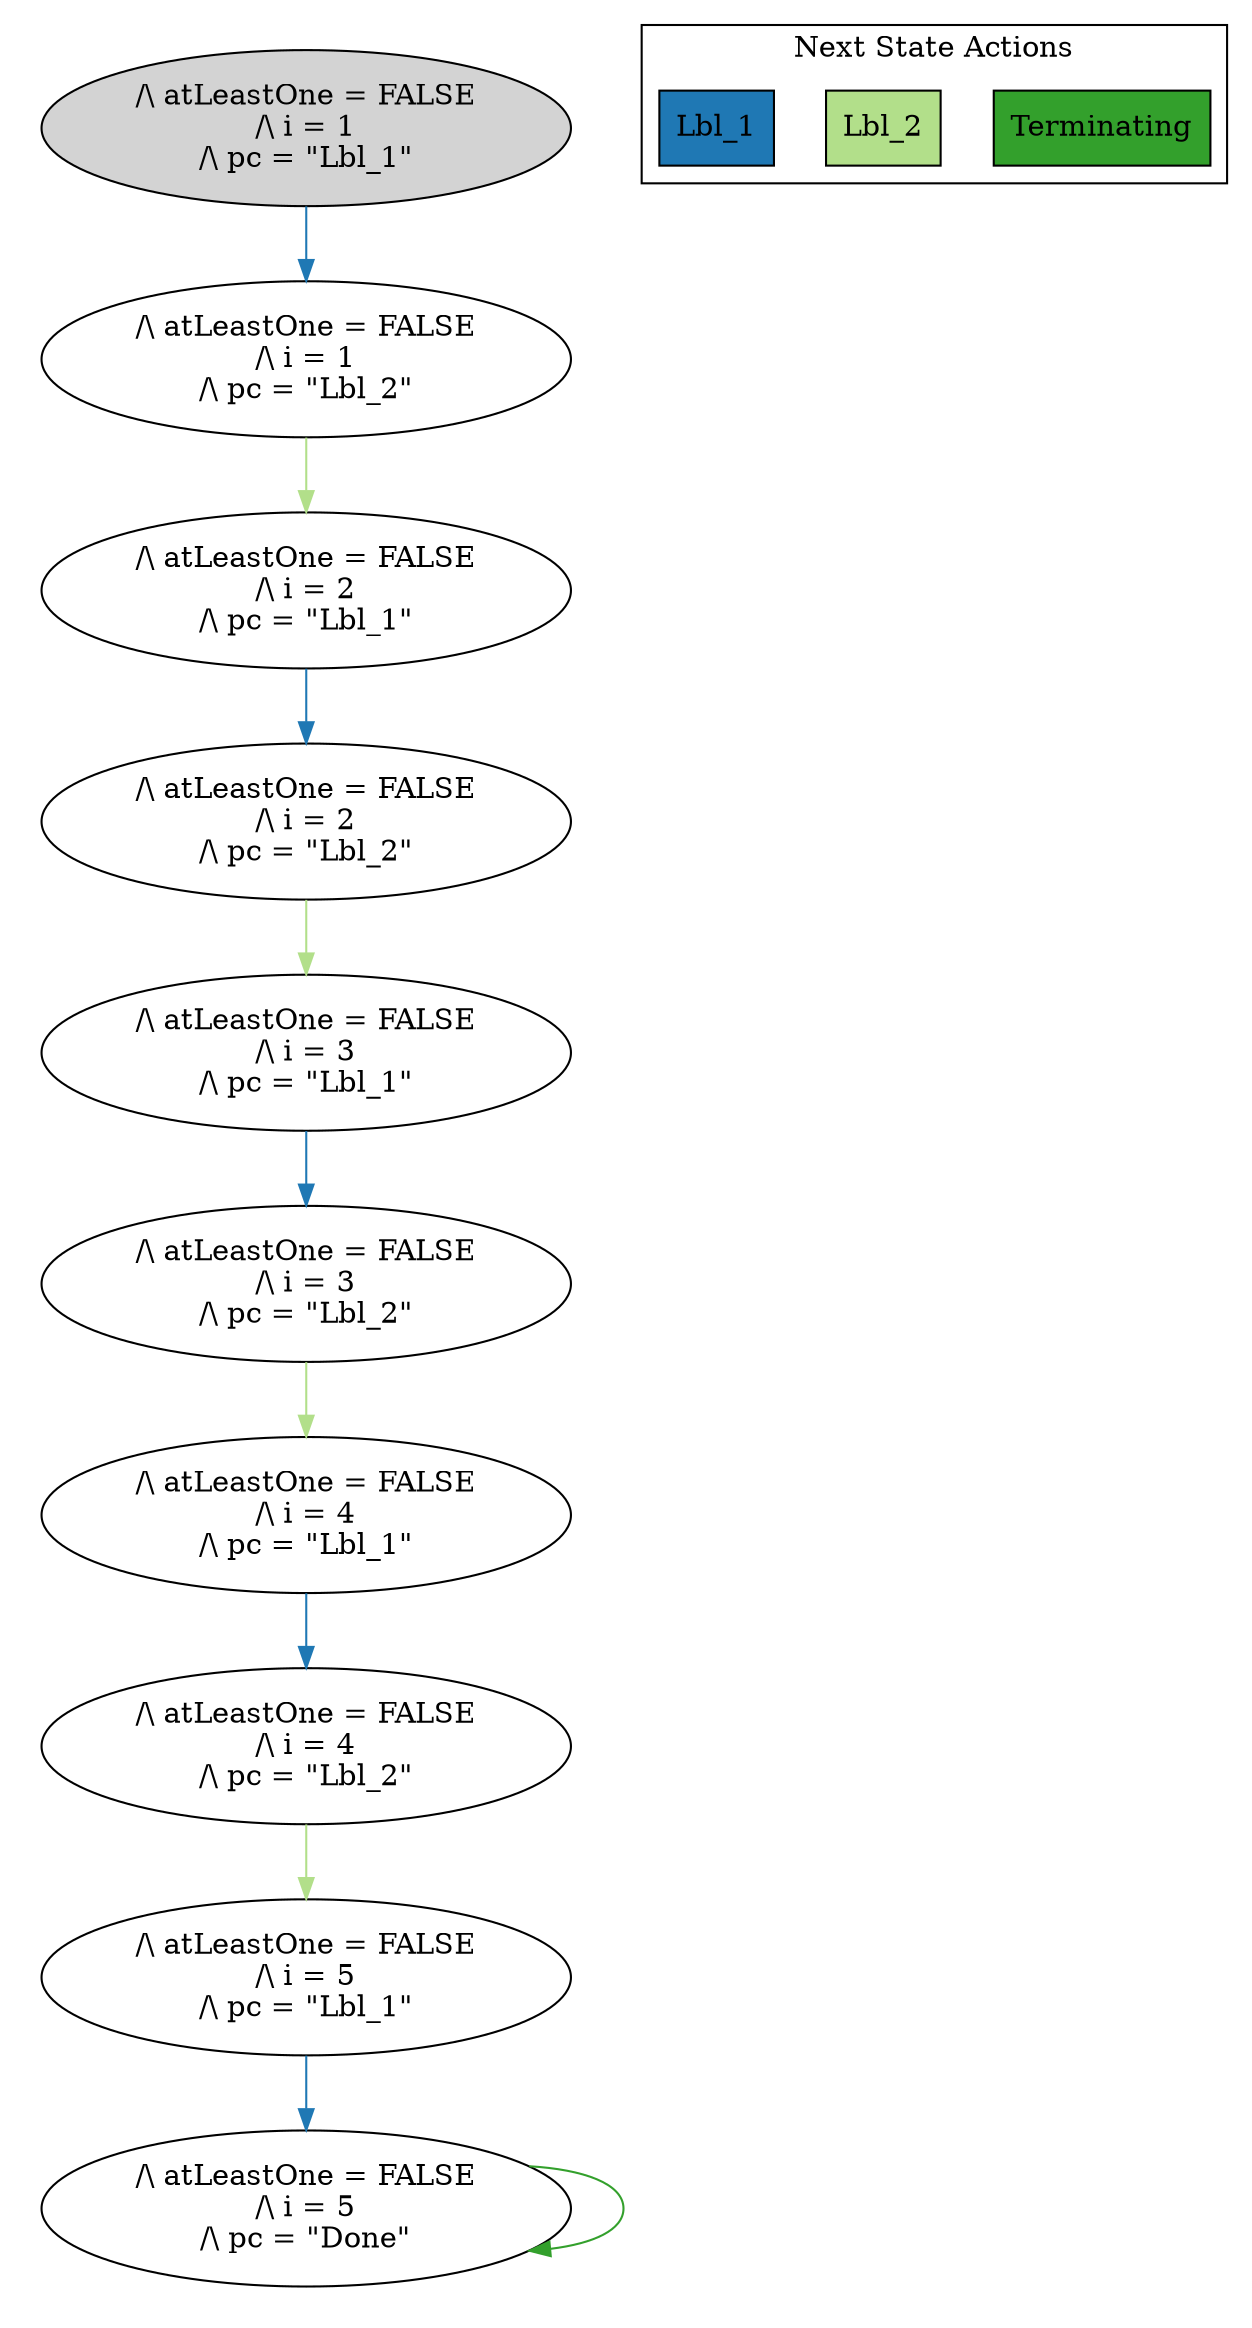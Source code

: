 strict digraph DiskGraph {
edge [colorscheme="paired12"]
nodesep=0.35;
subgraph cluster_graph {
color="white";
-3764442252656921517 [label="/\\ atLeastOne = FALSE\n/\\ i = 1\n/\\ pc = \"Lbl_1\"",style = filled]
-3764442252656921517 -> -1713357262266198101 [label="",color="2",fontcolor="2"];
-1713357262266198101 [label="/\\ atLeastOne = FALSE\n/\\ i = 1\n/\\ pc = \"Lbl_2\""];
-1713357262266198101 -> 2129498527382816544 [label="",color="3",fontcolor="3"];
2129498527382816544 [label="/\\ atLeastOne = FALSE\n/\\ i = 2\n/\\ pc = \"Lbl_1\""];
2129498527382816544 -> 4501227647056930008 [label="",color="2",fontcolor="2"];
4501227647056930008 [label="/\\ atLeastOne = FALSE\n/\\ i = 2\n/\\ pc = \"Lbl_2\""];
4501227647056930008 -> -4154375513031709034 [label="",color="3",fontcolor="3"];
-4154375513031709034 [label="/\\ atLeastOne = FALSE\n/\\ i = 3\n/\\ pc = \"Lbl_1\""];
-4154375513031709034 -> -1899854483206582930 [label="",color="2",fontcolor="2"];
-1899854483206582930 [label="/\\ atLeastOne = FALSE\n/\\ i = 3\n/\\ pc = \"Lbl_2\""];
-1899854483206582930 -> 802389452992161903 [label="",color="3",fontcolor="3"];
802389452992161903 [label="/\\ atLeastOne = FALSE\n/\\ i = 4\n/\\ pc = \"Lbl_1\""];
802389452992161903 -> 2943179211918936983 [label="",color="2",fontcolor="2"];
2943179211918936983 [label="/\\ atLeastOne = FALSE\n/\\ i = 4\n/\\ pc = \"Lbl_2\""];
2943179211918936983 -> -3389127841090567719 [label="",color="3",fontcolor="3"];
-3389127841090567719 [label="/\\ atLeastOne = FALSE\n/\\ i = 5\n/\\ pc = \"Lbl_1\""];
-3389127841090567719 -> 6558939175234612356 [label="",color="2",fontcolor="2"];
6558939175234612356 [label="/\\ atLeastOne = FALSE\n/\\ i = 5\n/\\ pc = \"Done\""];
6558939175234612356 -> 6558939175234612356 [label="",color="4",fontcolor="4"];
{rank = same; -3764442252656921517;}
{rank = same; -1713357262266198101;}
{rank = same; 2129498527382816544;}
{rank = same; 4501227647056930008;}
{rank = same; -4154375513031709034;}
{rank = same; -1899854483206582930;}
{rank = same; 802389452992161903;}
{rank = same; 2943179211918936983;}
{rank = same; -3389127841090567719;}
{rank = same; 6558939175234612356;}
}
subgraph cluster_legend {graph[style=bold];label = "Next State Actions" style="solid"
node [ labeljust="l",colorscheme="paired12",style=filled,shape=record ]
Terminating [label="Terminating",fillcolor=4]
Lbl_2 [label="Lbl_2",fillcolor=3]
Lbl_1 [label="Lbl_1",fillcolor=2]
}}